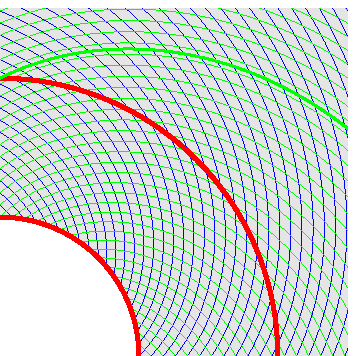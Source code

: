 verbatimtex
\documentclass{article}
\usepackage{times}
\usepackage{amsmath}
\usepackage{amssymb}
\usepackage{amsfonts}
\usepackage{txfonts}
\begin{document}
etex;

beginfig(1)

numeric u;
u = 50;

z0 = (0,0);

path border;
border = (-2.5 * u, -2.5 * u)--
	( 2.5 * u, -2.5 * u)--
	( 2.5 * u,  2.5 * u)--
	(-2.5 * u,  2.5 * u)--cycle;

fill border withcolor (0.9,0.9,0.9);

path p;

def kreis(expr a, r) =
	(r * cosd(a), r * sind(a))
enddef;

p := kreis(0, u);
for a = 1 step 1 until 359:
	p := p--kreis(a, u);
endfor;
p := p--cycle;

fill p withcolor white;

def rad(expr w) =
	(w * 3.14159 / 180)
enddef;

def sp(expr a, s, delta) =
	((1 + rad(a + delta)) * u * cosd(s * a), (1 + rad(a + delta)) * u * sind(s * a))
enddef;

def spirale(expr s, delta) =
	p := sp(0, s, delta);
	for a = 1 step 1 until 200:
		p := p -- sp(a, s, delta);
	endfor;
enddef;

def spiralen(expr s, c) =
	pickup pencircle scaled 0.1;
	spirale(s, 0);
	for delta = 0 step 5 until 355:
		draw (p rotated delta) withcolor c;
	endfor;
enddef;

color	blau;
blau := (0,0,1);
color	gruen;
gruen := (0,1,0);

spiralen(1, blau);
spiralen(-1, gruen);

pickup pencircle scaled 1.5;

p := kreis(-90, 2*u);
for a = -89 step 1 until 90:
	p := p--kreis(a,2*u);
endfor;

draw p withcolor red;

numeric alphamin;
numeric alphamax;
alphamax = 180 * (3.14159/2 + 1)/3.14159;
alphamin = -alphamax;

pickup pencircle scaled 1pt;
spirale(1, 0);
draw p rotated alphamin withcolor blau;
spirale(-1, 0);
draw p rotated alphamax withcolor gruen;

p := kreis(alphamin, u);
for a = alphamin step 1 until alphamax:
	p := p -- kreis(a, u);
endfor;
p := p -- kreis(alphamax, u);
pickup pencircle scaled 1.5pt;
draw p withcolor red;

clip currentpicture to border;

endfig;

end
